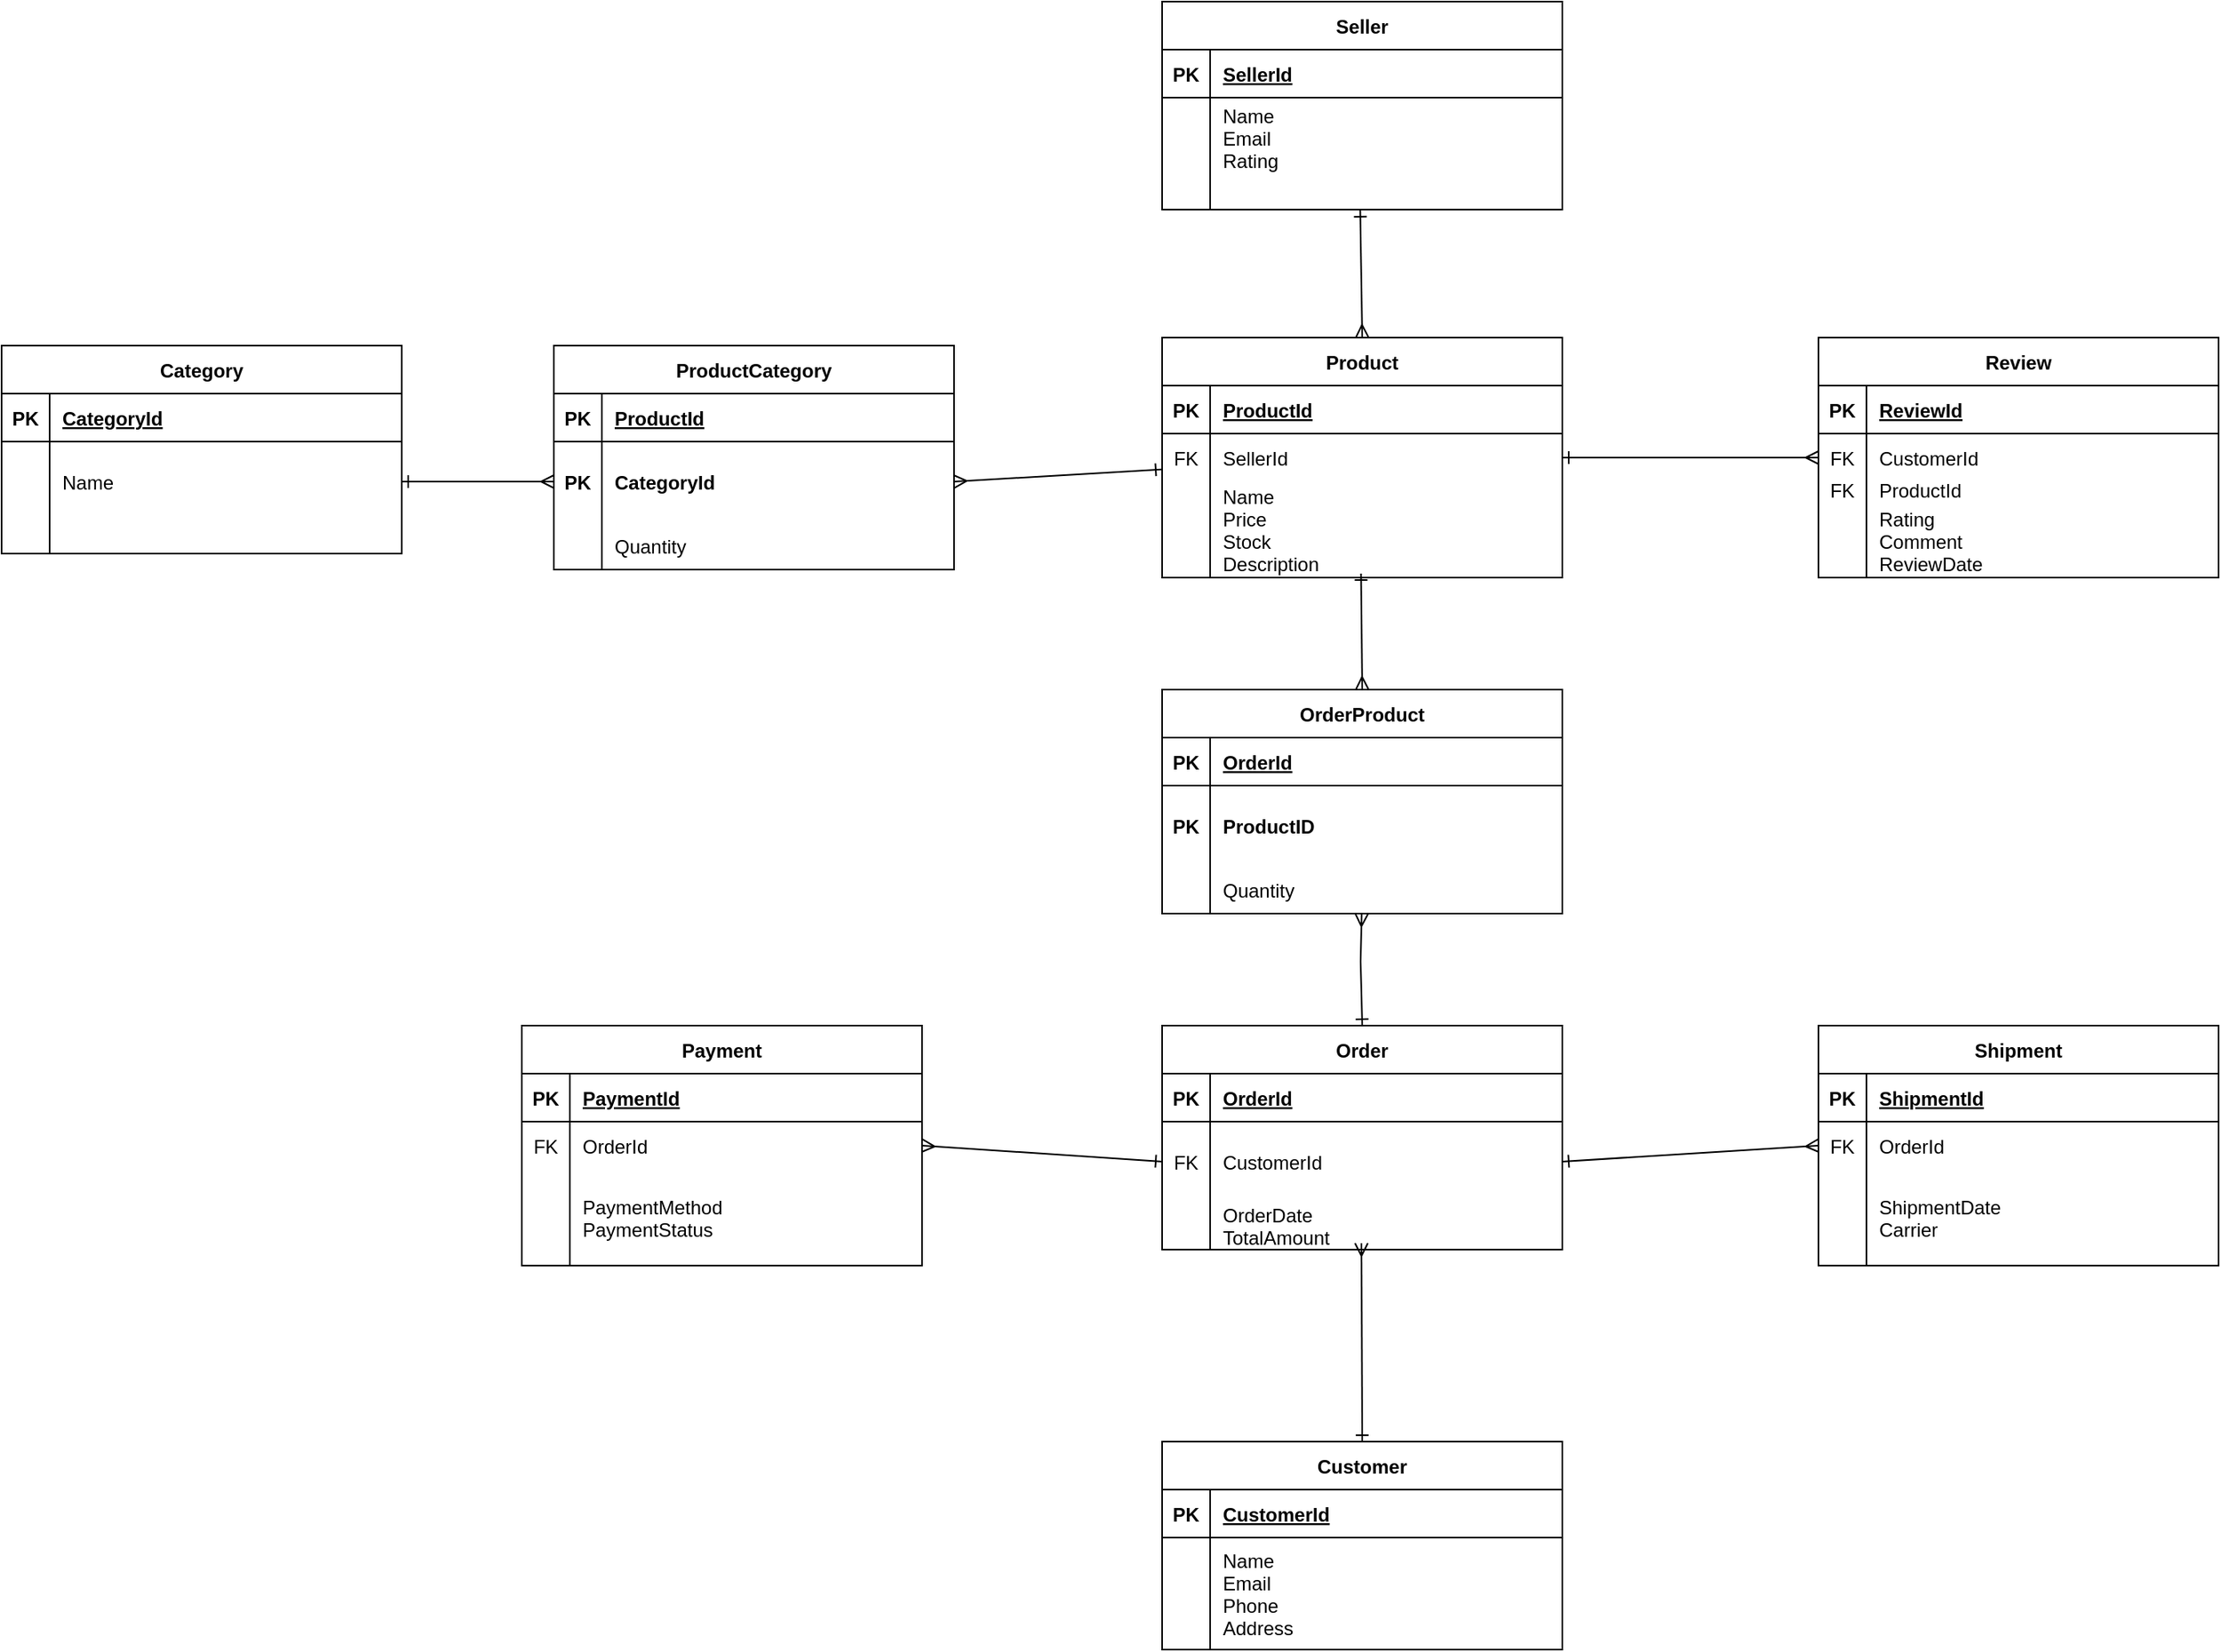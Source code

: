 <mxfile version="24.7.17">
  <diagram id="R2lEEEUBdFMjLlhIrx00" name="Page-1">
    <mxGraphModel grid="1" page="1" gridSize="10" guides="1" tooltips="1" connect="1" arrows="1" fold="1" pageScale="1" pageWidth="850" pageHeight="1100" math="0" shadow="0" extFonts="Permanent Marker^https://fonts.googleapis.com/css?family=Permanent+Marker">
      <root>
        <mxCell id="0" />
        <mxCell id="1" parent="0" />
        <mxCell id="C-vyLk0tnHw3VtMMgP7b-23" value="Customer" style="shape=table;startSize=30;container=1;collapsible=1;childLayout=tableLayout;fixedRows=1;rowLines=0;fontStyle=1;align=center;resizeLast=1;" vertex="1" parent="1">
          <mxGeometry x="1150" y="710" width="250" height="130" as="geometry" />
        </mxCell>
        <mxCell id="C-vyLk0tnHw3VtMMgP7b-24" value="" style="shape=partialRectangle;collapsible=0;dropTarget=0;pointerEvents=0;fillColor=none;points=[[0,0.5],[1,0.5]];portConstraint=eastwest;top=0;left=0;right=0;bottom=1;" vertex="1" parent="C-vyLk0tnHw3VtMMgP7b-23">
          <mxGeometry y="30" width="250" height="30" as="geometry" />
        </mxCell>
        <mxCell id="C-vyLk0tnHw3VtMMgP7b-25" value="PK" style="shape=partialRectangle;overflow=hidden;connectable=0;fillColor=none;top=0;left=0;bottom=0;right=0;fontStyle=1;" vertex="1" parent="C-vyLk0tnHw3VtMMgP7b-24">
          <mxGeometry width="30" height="30" as="geometry">
            <mxRectangle width="30" height="30" as="alternateBounds" />
          </mxGeometry>
        </mxCell>
        <mxCell id="C-vyLk0tnHw3VtMMgP7b-26" value="CustomerId" style="shape=partialRectangle;overflow=hidden;connectable=0;fillColor=none;top=0;left=0;bottom=0;right=0;align=left;spacingLeft=6;fontStyle=5;" vertex="1" parent="C-vyLk0tnHw3VtMMgP7b-24">
          <mxGeometry x="30" width="220" height="30" as="geometry">
            <mxRectangle width="220" height="30" as="alternateBounds" />
          </mxGeometry>
        </mxCell>
        <mxCell id="C-vyLk0tnHw3VtMMgP7b-27" value="" style="shape=partialRectangle;collapsible=0;dropTarget=0;pointerEvents=0;fillColor=none;points=[[0,0.5],[1,0.5]];portConstraint=eastwest;top=0;left=0;right=0;bottom=0;" vertex="1" parent="C-vyLk0tnHw3VtMMgP7b-23">
          <mxGeometry y="60" width="250" height="70" as="geometry" />
        </mxCell>
        <mxCell id="C-vyLk0tnHw3VtMMgP7b-28" value="" style="shape=partialRectangle;overflow=hidden;connectable=0;fillColor=none;top=0;left=0;bottom=0;right=0;" vertex="1" parent="C-vyLk0tnHw3VtMMgP7b-27">
          <mxGeometry width="30" height="70" as="geometry">
            <mxRectangle width="30" height="70" as="alternateBounds" />
          </mxGeometry>
        </mxCell>
        <mxCell id="C-vyLk0tnHw3VtMMgP7b-29" value="Name&#xa;Email&#xa;Phone&#xa;Address" style="shape=partialRectangle;overflow=hidden;connectable=0;fillColor=none;top=0;left=0;bottom=0;right=0;align=left;spacingLeft=6;" vertex="1" parent="C-vyLk0tnHw3VtMMgP7b-27">
          <mxGeometry x="30" width="220" height="70" as="geometry">
            <mxRectangle width="220" height="70" as="alternateBounds" />
          </mxGeometry>
        </mxCell>
        <mxCell id="e8cP1HI9qezZiLeRpgqy-1" value="Product" style="shape=table;startSize=30;container=1;collapsible=1;childLayout=tableLayout;fixedRows=1;rowLines=0;fontStyle=1;align=center;resizeLast=1;" vertex="1" parent="1">
          <mxGeometry x="1150" y="20" width="250" height="150" as="geometry" />
        </mxCell>
        <mxCell id="e8cP1HI9qezZiLeRpgqy-2" value="" style="shape=partialRectangle;collapsible=0;dropTarget=0;pointerEvents=0;fillColor=none;points=[[0,0.5],[1,0.5]];portConstraint=eastwest;top=0;left=0;right=0;bottom=1;" vertex="1" parent="e8cP1HI9qezZiLeRpgqy-1">
          <mxGeometry y="30" width="250" height="30" as="geometry" />
        </mxCell>
        <mxCell id="e8cP1HI9qezZiLeRpgqy-3" value="PK" style="shape=partialRectangle;overflow=hidden;connectable=0;fillColor=none;top=0;left=0;bottom=0;right=0;fontStyle=1;" vertex="1" parent="e8cP1HI9qezZiLeRpgqy-2">
          <mxGeometry width="30" height="30" as="geometry">
            <mxRectangle width="30" height="30" as="alternateBounds" />
          </mxGeometry>
        </mxCell>
        <mxCell id="e8cP1HI9qezZiLeRpgqy-4" value="ProductId" style="shape=partialRectangle;overflow=hidden;connectable=0;fillColor=none;top=0;left=0;bottom=0;right=0;align=left;spacingLeft=6;fontStyle=5;" vertex="1" parent="e8cP1HI9qezZiLeRpgqy-2">
          <mxGeometry x="30" width="220" height="30" as="geometry">
            <mxRectangle width="220" height="30" as="alternateBounds" />
          </mxGeometry>
        </mxCell>
        <mxCell id="e8cP1HI9qezZiLeRpgqy-5" value="" style="shape=partialRectangle;collapsible=0;dropTarget=0;pointerEvents=0;fillColor=none;points=[[0,0.5],[1,0.5]];portConstraint=eastwest;top=0;left=0;right=0;bottom=0;" vertex="1" parent="e8cP1HI9qezZiLeRpgqy-1">
          <mxGeometry y="60" width="250" height="30" as="geometry" />
        </mxCell>
        <mxCell id="e8cP1HI9qezZiLeRpgqy-6" value="FK" style="shape=partialRectangle;overflow=hidden;connectable=0;fillColor=none;top=0;left=0;bottom=0;right=0;" vertex="1" parent="e8cP1HI9qezZiLeRpgqy-5">
          <mxGeometry width="30" height="30" as="geometry">
            <mxRectangle width="30" height="30" as="alternateBounds" />
          </mxGeometry>
        </mxCell>
        <mxCell id="e8cP1HI9qezZiLeRpgqy-7" value="SellerId" style="shape=partialRectangle;overflow=hidden;connectable=0;fillColor=none;top=0;left=0;bottom=0;right=0;align=left;spacingLeft=6;" vertex="1" parent="e8cP1HI9qezZiLeRpgqy-5">
          <mxGeometry x="30" width="220" height="30" as="geometry">
            <mxRectangle width="220" height="30" as="alternateBounds" />
          </mxGeometry>
        </mxCell>
        <mxCell id="e8cP1HI9qezZiLeRpgqy-8" value="" style="shape=partialRectangle;collapsible=0;dropTarget=0;pointerEvents=0;fillColor=none;points=[[0,0.5],[1,0.5]];portConstraint=eastwest;top=0;left=0;right=0;bottom=0;" vertex="1" parent="e8cP1HI9qezZiLeRpgqy-1">
          <mxGeometry y="90" width="250" height="60" as="geometry" />
        </mxCell>
        <mxCell id="e8cP1HI9qezZiLeRpgqy-9" value="" style="shape=partialRectangle;overflow=hidden;connectable=0;fillColor=none;top=0;left=0;bottom=0;right=0;" vertex="1" parent="e8cP1HI9qezZiLeRpgqy-8">
          <mxGeometry width="30" height="60" as="geometry">
            <mxRectangle width="30" height="60" as="alternateBounds" />
          </mxGeometry>
        </mxCell>
        <mxCell id="e8cP1HI9qezZiLeRpgqy-10" value="Name&#xa;Price&#xa;Stock&#xa;Description" style="shape=partialRectangle;overflow=hidden;connectable=0;fillColor=none;top=0;left=0;bottom=0;right=0;align=left;spacingLeft=6;" vertex="1" parent="e8cP1HI9qezZiLeRpgqy-8">
          <mxGeometry x="30" width="220" height="60" as="geometry">
            <mxRectangle width="220" height="60" as="alternateBounds" />
          </mxGeometry>
        </mxCell>
        <mxCell id="C-vyLk0tnHw3VtMMgP7b-2" value="Seller" style="shape=table;startSize=30;container=1;collapsible=1;childLayout=tableLayout;fixedRows=1;rowLines=0;fontStyle=1;align=center;resizeLast=1;" vertex="1" parent="1">
          <mxGeometry x="1150" y="-190" width="250" height="130" as="geometry" />
        </mxCell>
        <mxCell id="C-vyLk0tnHw3VtMMgP7b-3" value="" style="shape=partialRectangle;collapsible=0;dropTarget=0;pointerEvents=0;fillColor=none;points=[[0,0.5],[1,0.5]];portConstraint=eastwest;top=0;left=0;right=0;bottom=1;" vertex="1" parent="C-vyLk0tnHw3VtMMgP7b-2">
          <mxGeometry y="30" width="250" height="30" as="geometry" />
        </mxCell>
        <mxCell id="C-vyLk0tnHw3VtMMgP7b-4" value="PK" style="shape=partialRectangle;overflow=hidden;connectable=0;fillColor=none;top=0;left=0;bottom=0;right=0;fontStyle=1;" vertex="1" parent="C-vyLk0tnHw3VtMMgP7b-3">
          <mxGeometry width="30" height="30" as="geometry">
            <mxRectangle width="30" height="30" as="alternateBounds" />
          </mxGeometry>
        </mxCell>
        <mxCell id="C-vyLk0tnHw3VtMMgP7b-5" value="SellerId" style="shape=partialRectangle;overflow=hidden;connectable=0;fillColor=none;top=0;left=0;bottom=0;right=0;align=left;spacingLeft=6;fontStyle=5;" vertex="1" parent="C-vyLk0tnHw3VtMMgP7b-3">
          <mxGeometry x="30" width="220" height="30" as="geometry">
            <mxRectangle width="220" height="30" as="alternateBounds" />
          </mxGeometry>
        </mxCell>
        <mxCell id="C-vyLk0tnHw3VtMMgP7b-6" value="" style="shape=partialRectangle;collapsible=0;dropTarget=0;pointerEvents=0;fillColor=none;points=[[0,0.5],[1,0.5]];portConstraint=eastwest;top=0;left=0;right=0;bottom=0;" vertex="1" parent="C-vyLk0tnHw3VtMMgP7b-2">
          <mxGeometry y="60" width="250" height="50" as="geometry" />
        </mxCell>
        <mxCell id="C-vyLk0tnHw3VtMMgP7b-7" value="" style="shape=partialRectangle;overflow=hidden;connectable=0;fillColor=none;top=0;left=0;bottom=0;right=0;" vertex="1" parent="C-vyLk0tnHw3VtMMgP7b-6">
          <mxGeometry width="30" height="50" as="geometry">
            <mxRectangle width="30" height="50" as="alternateBounds" />
          </mxGeometry>
        </mxCell>
        <mxCell id="C-vyLk0tnHw3VtMMgP7b-8" value="Name&#xa;Email&#xa;Rating" style="shape=partialRectangle;overflow=hidden;connectable=0;fillColor=none;top=0;left=0;bottom=0;right=0;align=left;spacingLeft=6;" vertex="1" parent="C-vyLk0tnHw3VtMMgP7b-6">
          <mxGeometry x="30" width="220" height="50" as="geometry">
            <mxRectangle width="220" height="50" as="alternateBounds" />
          </mxGeometry>
        </mxCell>
        <mxCell id="C-vyLk0tnHw3VtMMgP7b-9" value="" style="shape=partialRectangle;collapsible=0;dropTarget=0;pointerEvents=0;fillColor=none;points=[[0,0.5],[1,0.5]];portConstraint=eastwest;top=0;left=0;right=0;bottom=0;" vertex="1" parent="C-vyLk0tnHw3VtMMgP7b-2">
          <mxGeometry y="110" width="250" height="20" as="geometry" />
        </mxCell>
        <mxCell id="C-vyLk0tnHw3VtMMgP7b-10" value="" style="shape=partialRectangle;overflow=hidden;connectable=0;fillColor=none;top=0;left=0;bottom=0;right=0;" vertex="1" parent="C-vyLk0tnHw3VtMMgP7b-9">
          <mxGeometry width="30" height="20" as="geometry">
            <mxRectangle width="30" height="20" as="alternateBounds" />
          </mxGeometry>
        </mxCell>
        <mxCell id="C-vyLk0tnHw3VtMMgP7b-11" value="" style="shape=partialRectangle;overflow=hidden;connectable=0;fillColor=none;top=0;left=0;bottom=0;right=0;align=left;spacingLeft=6;" vertex="1" parent="C-vyLk0tnHw3VtMMgP7b-9">
          <mxGeometry x="30" width="220" height="20" as="geometry">
            <mxRectangle width="220" height="20" as="alternateBounds" />
          </mxGeometry>
        </mxCell>
        <mxCell id="e8cP1HI9qezZiLeRpgqy-11" value="Order" style="shape=table;startSize=30;container=1;collapsible=1;childLayout=tableLayout;fixedRows=1;rowLines=0;fontStyle=1;align=center;resizeLast=1;" vertex="1" parent="1">
          <mxGeometry x="1150" y="450" width="250" height="140" as="geometry" />
        </mxCell>
        <mxCell id="e8cP1HI9qezZiLeRpgqy-12" value="" style="shape=partialRectangle;collapsible=0;dropTarget=0;pointerEvents=0;fillColor=none;points=[[0,0.5],[1,0.5]];portConstraint=eastwest;top=0;left=0;right=0;bottom=1;" vertex="1" parent="e8cP1HI9qezZiLeRpgqy-11">
          <mxGeometry y="30" width="250" height="30" as="geometry" />
        </mxCell>
        <mxCell id="e8cP1HI9qezZiLeRpgqy-13" value="PK" style="shape=partialRectangle;overflow=hidden;connectable=0;fillColor=none;top=0;left=0;bottom=0;right=0;fontStyle=1;" vertex="1" parent="e8cP1HI9qezZiLeRpgqy-12">
          <mxGeometry width="30" height="30" as="geometry">
            <mxRectangle width="30" height="30" as="alternateBounds" />
          </mxGeometry>
        </mxCell>
        <mxCell id="e8cP1HI9qezZiLeRpgqy-14" value="OrderId" style="shape=partialRectangle;overflow=hidden;connectable=0;fillColor=none;top=0;left=0;bottom=0;right=0;align=left;spacingLeft=6;fontStyle=5;" vertex="1" parent="e8cP1HI9qezZiLeRpgqy-12">
          <mxGeometry x="30" width="220" height="30" as="geometry">
            <mxRectangle width="220" height="30" as="alternateBounds" />
          </mxGeometry>
        </mxCell>
        <mxCell id="e8cP1HI9qezZiLeRpgqy-15" value="" style="shape=partialRectangle;collapsible=0;dropTarget=0;pointerEvents=0;fillColor=none;points=[[0,0.5],[1,0.5]];portConstraint=eastwest;top=0;left=0;right=0;bottom=0;" vertex="1" parent="e8cP1HI9qezZiLeRpgqy-11">
          <mxGeometry y="60" width="250" height="50" as="geometry" />
        </mxCell>
        <mxCell id="e8cP1HI9qezZiLeRpgqy-16" value="FK" style="shape=partialRectangle;overflow=hidden;connectable=0;fillColor=none;top=0;left=0;bottom=0;right=0;" vertex="1" parent="e8cP1HI9qezZiLeRpgqy-15">
          <mxGeometry width="30" height="50" as="geometry">
            <mxRectangle width="30" height="50" as="alternateBounds" />
          </mxGeometry>
        </mxCell>
        <mxCell id="e8cP1HI9qezZiLeRpgqy-17" value="CustomerId" style="shape=partialRectangle;overflow=hidden;connectable=0;fillColor=none;top=0;left=0;bottom=0;right=0;align=left;spacingLeft=6;" vertex="1" parent="e8cP1HI9qezZiLeRpgqy-15">
          <mxGeometry x="30" width="220" height="50" as="geometry">
            <mxRectangle width="220" height="50" as="alternateBounds" />
          </mxGeometry>
        </mxCell>
        <mxCell id="e8cP1HI9qezZiLeRpgqy-18" value="" style="shape=partialRectangle;collapsible=0;dropTarget=0;pointerEvents=0;fillColor=none;points=[[0,0.5],[1,0.5]];portConstraint=eastwest;top=0;left=0;right=0;bottom=0;" vertex="1" parent="e8cP1HI9qezZiLeRpgqy-11">
          <mxGeometry y="110" width="250" height="30" as="geometry" />
        </mxCell>
        <mxCell id="e8cP1HI9qezZiLeRpgqy-19" value="" style="shape=partialRectangle;overflow=hidden;connectable=0;fillColor=none;top=0;left=0;bottom=0;right=0;" vertex="1" parent="e8cP1HI9qezZiLeRpgqy-18">
          <mxGeometry width="30" height="30" as="geometry">
            <mxRectangle width="30" height="30" as="alternateBounds" />
          </mxGeometry>
        </mxCell>
        <mxCell id="e8cP1HI9qezZiLeRpgqy-20" value="OrderDate&#xa;TotalAmount" style="shape=partialRectangle;overflow=hidden;connectable=0;fillColor=none;top=0;left=0;bottom=0;right=0;align=left;spacingLeft=6;" vertex="1" parent="e8cP1HI9qezZiLeRpgqy-18">
          <mxGeometry x="30" width="220" height="30" as="geometry">
            <mxRectangle width="220" height="30" as="alternateBounds" />
          </mxGeometry>
        </mxCell>
        <mxCell id="e8cP1HI9qezZiLeRpgqy-21" value="Category" style="shape=table;startSize=30;container=1;collapsible=1;childLayout=tableLayout;fixedRows=1;rowLines=0;fontStyle=1;align=center;resizeLast=1;" vertex="1" parent="1">
          <mxGeometry x="425" y="25" width="250" height="130" as="geometry" />
        </mxCell>
        <mxCell id="e8cP1HI9qezZiLeRpgqy-22" value="" style="shape=partialRectangle;collapsible=0;dropTarget=0;pointerEvents=0;fillColor=none;points=[[0,0.5],[1,0.5]];portConstraint=eastwest;top=0;left=0;right=0;bottom=1;" vertex="1" parent="e8cP1HI9qezZiLeRpgqy-21">
          <mxGeometry y="30" width="250" height="30" as="geometry" />
        </mxCell>
        <mxCell id="e8cP1HI9qezZiLeRpgqy-23" value="PK" style="shape=partialRectangle;overflow=hidden;connectable=0;fillColor=none;top=0;left=0;bottom=0;right=0;fontStyle=1;" vertex="1" parent="e8cP1HI9qezZiLeRpgqy-22">
          <mxGeometry width="30" height="30" as="geometry">
            <mxRectangle width="30" height="30" as="alternateBounds" />
          </mxGeometry>
        </mxCell>
        <mxCell id="e8cP1HI9qezZiLeRpgqy-24" value="CategoryId" style="shape=partialRectangle;overflow=hidden;connectable=0;fillColor=none;top=0;left=0;bottom=0;right=0;align=left;spacingLeft=6;fontStyle=5;" vertex="1" parent="e8cP1HI9qezZiLeRpgqy-22">
          <mxGeometry x="30" width="220" height="30" as="geometry">
            <mxRectangle width="220" height="30" as="alternateBounds" />
          </mxGeometry>
        </mxCell>
        <mxCell id="e8cP1HI9qezZiLeRpgqy-25" value="" style="shape=partialRectangle;collapsible=0;dropTarget=0;pointerEvents=0;fillColor=none;points=[[0,0.5],[1,0.5]];portConstraint=eastwest;top=0;left=0;right=0;bottom=0;" vertex="1" parent="e8cP1HI9qezZiLeRpgqy-21">
          <mxGeometry y="60" width="250" height="50" as="geometry" />
        </mxCell>
        <mxCell id="e8cP1HI9qezZiLeRpgqy-26" value="" style="shape=partialRectangle;overflow=hidden;connectable=0;fillColor=none;top=0;left=0;bottom=0;right=0;" vertex="1" parent="e8cP1HI9qezZiLeRpgqy-25">
          <mxGeometry width="30" height="50" as="geometry">
            <mxRectangle width="30" height="50" as="alternateBounds" />
          </mxGeometry>
        </mxCell>
        <mxCell id="e8cP1HI9qezZiLeRpgqy-27" value="Name" style="shape=partialRectangle;overflow=hidden;connectable=0;fillColor=none;top=0;left=0;bottom=0;right=0;align=left;spacingLeft=6;" vertex="1" parent="e8cP1HI9qezZiLeRpgqy-25">
          <mxGeometry x="30" width="220" height="50" as="geometry">
            <mxRectangle width="220" height="50" as="alternateBounds" />
          </mxGeometry>
        </mxCell>
        <mxCell id="e8cP1HI9qezZiLeRpgqy-28" value="" style="shape=partialRectangle;collapsible=0;dropTarget=0;pointerEvents=0;fillColor=none;points=[[0,0.5],[1,0.5]];portConstraint=eastwest;top=0;left=0;right=0;bottom=0;" vertex="1" parent="e8cP1HI9qezZiLeRpgqy-21">
          <mxGeometry y="110" width="250" height="20" as="geometry" />
        </mxCell>
        <mxCell id="e8cP1HI9qezZiLeRpgqy-29" value="" style="shape=partialRectangle;overflow=hidden;connectable=0;fillColor=none;top=0;left=0;bottom=0;right=0;" vertex="1" parent="e8cP1HI9qezZiLeRpgqy-28">
          <mxGeometry width="30" height="20" as="geometry">
            <mxRectangle width="30" height="20" as="alternateBounds" />
          </mxGeometry>
        </mxCell>
        <mxCell id="e8cP1HI9qezZiLeRpgqy-30" value="" style="shape=partialRectangle;overflow=hidden;connectable=0;fillColor=none;top=0;left=0;bottom=0;right=0;align=left;spacingLeft=6;" vertex="1" parent="e8cP1HI9qezZiLeRpgqy-28">
          <mxGeometry x="30" width="220" height="20" as="geometry">
            <mxRectangle width="220" height="20" as="alternateBounds" />
          </mxGeometry>
        </mxCell>
        <mxCell id="e8cP1HI9qezZiLeRpgqy-31" value="Shipment" style="shape=table;startSize=30;container=1;collapsible=1;childLayout=tableLayout;fixedRows=1;rowLines=0;fontStyle=1;align=center;resizeLast=1;" vertex="1" parent="1">
          <mxGeometry x="1560" y="450" width="250" height="150" as="geometry" />
        </mxCell>
        <mxCell id="e8cP1HI9qezZiLeRpgqy-32" value="" style="shape=partialRectangle;collapsible=0;dropTarget=0;pointerEvents=0;fillColor=none;points=[[0,0.5],[1,0.5]];portConstraint=eastwest;top=0;left=0;right=0;bottom=1;" vertex="1" parent="e8cP1HI9qezZiLeRpgqy-31">
          <mxGeometry y="30" width="250" height="30" as="geometry" />
        </mxCell>
        <mxCell id="e8cP1HI9qezZiLeRpgqy-33" value="PK" style="shape=partialRectangle;overflow=hidden;connectable=0;fillColor=none;top=0;left=0;bottom=0;right=0;fontStyle=1;" vertex="1" parent="e8cP1HI9qezZiLeRpgqy-32">
          <mxGeometry width="30" height="30" as="geometry">
            <mxRectangle width="30" height="30" as="alternateBounds" />
          </mxGeometry>
        </mxCell>
        <mxCell id="e8cP1HI9qezZiLeRpgqy-34" value="ShipmentId" style="shape=partialRectangle;overflow=hidden;connectable=0;fillColor=none;top=0;left=0;bottom=0;right=0;align=left;spacingLeft=6;fontStyle=5;" vertex="1" parent="e8cP1HI9qezZiLeRpgqy-32">
          <mxGeometry x="30" width="220" height="30" as="geometry">
            <mxRectangle width="220" height="30" as="alternateBounds" />
          </mxGeometry>
        </mxCell>
        <mxCell id="e8cP1HI9qezZiLeRpgqy-35" value="" style="shape=partialRectangle;collapsible=0;dropTarget=0;pointerEvents=0;fillColor=none;points=[[0,0.5],[1,0.5]];portConstraint=eastwest;top=0;left=0;right=0;bottom=0;" vertex="1" parent="e8cP1HI9qezZiLeRpgqy-31">
          <mxGeometry y="60" width="250" height="30" as="geometry" />
        </mxCell>
        <mxCell id="e8cP1HI9qezZiLeRpgqy-36" value="FK" style="shape=partialRectangle;overflow=hidden;connectable=0;fillColor=none;top=0;left=0;bottom=0;right=0;" vertex="1" parent="e8cP1HI9qezZiLeRpgqy-35">
          <mxGeometry width="30" height="30" as="geometry">
            <mxRectangle width="30" height="30" as="alternateBounds" />
          </mxGeometry>
        </mxCell>
        <mxCell id="e8cP1HI9qezZiLeRpgqy-37" value="OrderId" style="shape=partialRectangle;overflow=hidden;connectable=0;fillColor=none;top=0;left=0;bottom=0;right=0;align=left;spacingLeft=6;" vertex="1" parent="e8cP1HI9qezZiLeRpgqy-35">
          <mxGeometry x="30" width="220" height="30" as="geometry">
            <mxRectangle width="220" height="30" as="alternateBounds" />
          </mxGeometry>
        </mxCell>
        <mxCell id="e8cP1HI9qezZiLeRpgqy-38" value="" style="shape=partialRectangle;collapsible=0;dropTarget=0;pointerEvents=0;fillColor=none;points=[[0,0.5],[1,0.5]];portConstraint=eastwest;top=0;left=0;right=0;bottom=0;" vertex="1" parent="e8cP1HI9qezZiLeRpgqy-31">
          <mxGeometry y="90" width="250" height="60" as="geometry" />
        </mxCell>
        <mxCell id="e8cP1HI9qezZiLeRpgqy-39" value="" style="shape=partialRectangle;overflow=hidden;connectable=0;fillColor=none;top=0;left=0;bottom=0;right=0;" vertex="1" parent="e8cP1HI9qezZiLeRpgqy-38">
          <mxGeometry width="30" height="60" as="geometry">
            <mxRectangle width="30" height="60" as="alternateBounds" />
          </mxGeometry>
        </mxCell>
        <mxCell id="e8cP1HI9qezZiLeRpgqy-40" value="ShipmentDate&#xa;Carrier" style="shape=partialRectangle;overflow=hidden;connectable=0;fillColor=none;top=0;left=0;bottom=0;right=0;align=left;spacingLeft=6;" vertex="1" parent="e8cP1HI9qezZiLeRpgqy-38">
          <mxGeometry x="30" width="220" height="60" as="geometry">
            <mxRectangle width="220" height="60" as="alternateBounds" />
          </mxGeometry>
        </mxCell>
        <mxCell id="e8cP1HI9qezZiLeRpgqy-41" value="Payment" style="shape=table;startSize=30;container=1;collapsible=1;childLayout=tableLayout;fixedRows=1;rowLines=0;fontStyle=1;align=center;resizeLast=1;" vertex="1" parent="1">
          <mxGeometry x="750" y="450" width="250" height="150" as="geometry" />
        </mxCell>
        <mxCell id="e8cP1HI9qezZiLeRpgqy-42" value="" style="shape=partialRectangle;collapsible=0;dropTarget=0;pointerEvents=0;fillColor=none;points=[[0,0.5],[1,0.5]];portConstraint=eastwest;top=0;left=0;right=0;bottom=1;" vertex="1" parent="e8cP1HI9qezZiLeRpgqy-41">
          <mxGeometry y="30" width="250" height="30" as="geometry" />
        </mxCell>
        <mxCell id="e8cP1HI9qezZiLeRpgqy-43" value="PK" style="shape=partialRectangle;overflow=hidden;connectable=0;fillColor=none;top=0;left=0;bottom=0;right=0;fontStyle=1;" vertex="1" parent="e8cP1HI9qezZiLeRpgqy-42">
          <mxGeometry width="30" height="30" as="geometry">
            <mxRectangle width="30" height="30" as="alternateBounds" />
          </mxGeometry>
        </mxCell>
        <mxCell id="e8cP1HI9qezZiLeRpgqy-44" value="PaymentId" style="shape=partialRectangle;overflow=hidden;connectable=0;fillColor=none;top=0;left=0;bottom=0;right=0;align=left;spacingLeft=6;fontStyle=5;" vertex="1" parent="e8cP1HI9qezZiLeRpgqy-42">
          <mxGeometry x="30" width="220" height="30" as="geometry">
            <mxRectangle width="220" height="30" as="alternateBounds" />
          </mxGeometry>
        </mxCell>
        <mxCell id="e8cP1HI9qezZiLeRpgqy-45" value="" style="shape=partialRectangle;collapsible=0;dropTarget=0;pointerEvents=0;fillColor=none;points=[[0,0.5],[1,0.5]];portConstraint=eastwest;top=0;left=0;right=0;bottom=0;" vertex="1" parent="e8cP1HI9qezZiLeRpgqy-41">
          <mxGeometry y="60" width="250" height="30" as="geometry" />
        </mxCell>
        <mxCell id="e8cP1HI9qezZiLeRpgqy-46" value="FK" style="shape=partialRectangle;overflow=hidden;connectable=0;fillColor=none;top=0;left=0;bottom=0;right=0;" vertex="1" parent="e8cP1HI9qezZiLeRpgqy-45">
          <mxGeometry width="30" height="30" as="geometry">
            <mxRectangle width="30" height="30" as="alternateBounds" />
          </mxGeometry>
        </mxCell>
        <mxCell id="e8cP1HI9qezZiLeRpgqy-47" value="OrderId" style="shape=partialRectangle;overflow=hidden;connectable=0;fillColor=none;top=0;left=0;bottom=0;right=0;align=left;spacingLeft=6;" vertex="1" parent="e8cP1HI9qezZiLeRpgqy-45">
          <mxGeometry x="30" width="220" height="30" as="geometry">
            <mxRectangle width="220" height="30" as="alternateBounds" />
          </mxGeometry>
        </mxCell>
        <mxCell id="e8cP1HI9qezZiLeRpgqy-48" value="" style="shape=partialRectangle;collapsible=0;dropTarget=0;pointerEvents=0;fillColor=none;points=[[0,0.5],[1,0.5]];portConstraint=eastwest;top=0;left=0;right=0;bottom=0;" vertex="1" parent="e8cP1HI9qezZiLeRpgqy-41">
          <mxGeometry y="90" width="250" height="60" as="geometry" />
        </mxCell>
        <mxCell id="e8cP1HI9qezZiLeRpgqy-49" value="" style="shape=partialRectangle;overflow=hidden;connectable=0;fillColor=none;top=0;left=0;bottom=0;right=0;" vertex="1" parent="e8cP1HI9qezZiLeRpgqy-48">
          <mxGeometry width="30" height="60" as="geometry">
            <mxRectangle width="30" height="60" as="alternateBounds" />
          </mxGeometry>
        </mxCell>
        <mxCell id="e8cP1HI9qezZiLeRpgqy-50" value="PaymentMethod&#xa;PaymentStatus" style="shape=partialRectangle;overflow=hidden;connectable=0;fillColor=none;top=0;left=0;bottom=0;right=0;align=left;spacingLeft=6;" vertex="1" parent="e8cP1HI9qezZiLeRpgqy-48">
          <mxGeometry x="30" width="220" height="60" as="geometry">
            <mxRectangle width="220" height="60" as="alternateBounds" />
          </mxGeometry>
        </mxCell>
        <mxCell id="e8cP1HI9qezZiLeRpgqy-51" value="Review" style="shape=table;startSize=30;container=1;collapsible=1;childLayout=tableLayout;fixedRows=1;rowLines=0;fontStyle=1;align=center;resizeLast=1;" vertex="1" parent="1">
          <mxGeometry x="1560" y="20" width="250" height="150" as="geometry" />
        </mxCell>
        <mxCell id="e8cP1HI9qezZiLeRpgqy-52" value="" style="shape=partialRectangle;collapsible=0;dropTarget=0;pointerEvents=0;fillColor=none;points=[[0,0.5],[1,0.5]];portConstraint=eastwest;top=0;left=0;right=0;bottom=1;" vertex="1" parent="e8cP1HI9qezZiLeRpgqy-51">
          <mxGeometry y="30" width="250" height="30" as="geometry" />
        </mxCell>
        <mxCell id="e8cP1HI9qezZiLeRpgqy-53" value="PK" style="shape=partialRectangle;overflow=hidden;connectable=0;fillColor=none;top=0;left=0;bottom=0;right=0;fontStyle=1;" vertex="1" parent="e8cP1HI9qezZiLeRpgqy-52">
          <mxGeometry width="30" height="30" as="geometry">
            <mxRectangle width="30" height="30" as="alternateBounds" />
          </mxGeometry>
        </mxCell>
        <mxCell id="e8cP1HI9qezZiLeRpgqy-54" value="ReviewId" style="shape=partialRectangle;overflow=hidden;connectable=0;fillColor=none;top=0;left=0;bottom=0;right=0;align=left;spacingLeft=6;fontStyle=5;" vertex="1" parent="e8cP1HI9qezZiLeRpgqy-52">
          <mxGeometry x="30" width="220" height="30" as="geometry">
            <mxRectangle width="220" height="30" as="alternateBounds" />
          </mxGeometry>
        </mxCell>
        <mxCell id="e8cP1HI9qezZiLeRpgqy-55" value="" style="shape=partialRectangle;collapsible=0;dropTarget=0;pointerEvents=0;fillColor=none;points=[[0,0.5],[1,0.5]];portConstraint=eastwest;top=0;left=0;right=0;bottom=0;" vertex="1" parent="e8cP1HI9qezZiLeRpgqy-51">
          <mxGeometry y="60" width="250" height="30" as="geometry" />
        </mxCell>
        <mxCell id="e8cP1HI9qezZiLeRpgqy-56" value="FK" style="shape=partialRectangle;overflow=hidden;connectable=0;fillColor=none;top=0;left=0;bottom=0;right=0;" vertex="1" parent="e8cP1HI9qezZiLeRpgqy-55">
          <mxGeometry width="30" height="30" as="geometry">
            <mxRectangle width="30" height="30" as="alternateBounds" />
          </mxGeometry>
        </mxCell>
        <mxCell id="e8cP1HI9qezZiLeRpgqy-57" value="CustomerId" style="shape=partialRectangle;overflow=hidden;connectable=0;fillColor=none;top=0;left=0;bottom=0;right=0;align=left;spacingLeft=6;" vertex="1" parent="e8cP1HI9qezZiLeRpgqy-55">
          <mxGeometry x="30" width="220" height="30" as="geometry">
            <mxRectangle width="220" height="30" as="alternateBounds" />
          </mxGeometry>
        </mxCell>
        <mxCell id="e8cP1HI9qezZiLeRpgqy-58" value="" style="shape=partialRectangle;collapsible=0;dropTarget=0;pointerEvents=0;fillColor=none;points=[[0,0.5],[1,0.5]];portConstraint=eastwest;top=0;left=0;right=0;bottom=0;" vertex="1" parent="e8cP1HI9qezZiLeRpgqy-51">
          <mxGeometry y="90" width="250" height="60" as="geometry" />
        </mxCell>
        <mxCell id="e8cP1HI9qezZiLeRpgqy-59" value="" style="shape=partialRectangle;overflow=hidden;connectable=0;fillColor=none;top=0;left=0;bottom=0;right=0;" vertex="1" parent="e8cP1HI9qezZiLeRpgqy-58">
          <mxGeometry width="30" height="60" as="geometry">
            <mxRectangle width="30" height="60" as="alternateBounds" />
          </mxGeometry>
        </mxCell>
        <mxCell id="e8cP1HI9qezZiLeRpgqy-60" value="&#xa;Rating&#xa;Comment&#xa;ReviewDate" style="shape=partialRectangle;overflow=hidden;connectable=0;fillColor=none;top=0;left=0;bottom=0;right=0;align=left;spacingLeft=6;" vertex="1" parent="e8cP1HI9qezZiLeRpgqy-58">
          <mxGeometry x="30" width="220" height="60" as="geometry">
            <mxRectangle width="220" height="60" as="alternateBounds" />
          </mxGeometry>
        </mxCell>
        <mxCell id="e8cP1HI9qezZiLeRpgqy-61" value="ProductId" style="shape=partialRectangle;overflow=hidden;connectable=0;fillColor=none;top=0;left=0;bottom=0;right=0;align=left;spacingLeft=6;" vertex="1" parent="1">
          <mxGeometry x="1590" y="100" width="220" height="30" as="geometry">
            <mxRectangle width="220" height="30" as="alternateBounds" />
          </mxGeometry>
        </mxCell>
        <mxCell id="e8cP1HI9qezZiLeRpgqy-62" value="FK" style="shape=partialRectangle;overflow=hidden;connectable=0;fillColor=none;top=0;left=0;bottom=0;right=0;" vertex="1" parent="1">
          <mxGeometry x="1560" y="100" width="30" height="30" as="geometry">
            <mxRectangle width="30" height="30" as="alternateBounds" />
          </mxGeometry>
        </mxCell>
        <mxCell id="e8cP1HI9qezZiLeRpgqy-63" value="OrderProduct" style="shape=table;startSize=30;container=1;collapsible=1;childLayout=tableLayout;fixedRows=1;rowLines=0;fontStyle=1;align=center;resizeLast=1;" vertex="1" parent="1">
          <mxGeometry x="1150" y="240" width="250" height="140" as="geometry" />
        </mxCell>
        <mxCell id="e8cP1HI9qezZiLeRpgqy-64" value="" style="shape=partialRectangle;collapsible=0;dropTarget=0;pointerEvents=0;fillColor=none;points=[[0,0.5],[1,0.5]];portConstraint=eastwest;top=0;left=0;right=0;bottom=1;" vertex="1" parent="e8cP1HI9qezZiLeRpgqy-63">
          <mxGeometry y="30" width="250" height="30" as="geometry" />
        </mxCell>
        <mxCell id="e8cP1HI9qezZiLeRpgqy-65" value="PK" style="shape=partialRectangle;overflow=hidden;connectable=0;fillColor=none;top=0;left=0;bottom=0;right=0;fontStyle=1;" vertex="1" parent="e8cP1HI9qezZiLeRpgqy-64">
          <mxGeometry width="30" height="30" as="geometry">
            <mxRectangle width="30" height="30" as="alternateBounds" />
          </mxGeometry>
        </mxCell>
        <mxCell id="e8cP1HI9qezZiLeRpgqy-66" value="OrderId" style="shape=partialRectangle;overflow=hidden;connectable=0;fillColor=none;top=0;left=0;bottom=0;right=0;align=left;spacingLeft=6;fontStyle=5;" vertex="1" parent="e8cP1HI9qezZiLeRpgqy-64">
          <mxGeometry x="30" width="220" height="30" as="geometry">
            <mxRectangle width="220" height="30" as="alternateBounds" />
          </mxGeometry>
        </mxCell>
        <mxCell id="e8cP1HI9qezZiLeRpgqy-67" value="" style="shape=partialRectangle;collapsible=0;dropTarget=0;pointerEvents=0;fillColor=none;points=[[0,0.5],[1,0.5]];portConstraint=eastwest;top=0;left=0;right=0;bottom=0;" vertex="1" parent="e8cP1HI9qezZiLeRpgqy-63">
          <mxGeometry y="60" width="250" height="50" as="geometry" />
        </mxCell>
        <mxCell id="e8cP1HI9qezZiLeRpgqy-68" value="PK" style="shape=partialRectangle;overflow=hidden;connectable=0;fillColor=none;top=0;left=0;bottom=0;right=0;fontStyle=1" vertex="1" parent="e8cP1HI9qezZiLeRpgqy-67">
          <mxGeometry width="30" height="50" as="geometry">
            <mxRectangle width="30" height="50" as="alternateBounds" />
          </mxGeometry>
        </mxCell>
        <mxCell id="e8cP1HI9qezZiLeRpgqy-69" value="ProductID" style="shape=partialRectangle;overflow=hidden;connectable=0;fillColor=none;top=0;left=0;bottom=0;right=0;align=left;spacingLeft=6;fontStyle=1" vertex="1" parent="e8cP1HI9qezZiLeRpgqy-67">
          <mxGeometry x="30" width="220" height="50" as="geometry">
            <mxRectangle width="220" height="50" as="alternateBounds" />
          </mxGeometry>
        </mxCell>
        <mxCell id="e8cP1HI9qezZiLeRpgqy-70" value="" style="shape=partialRectangle;collapsible=0;dropTarget=0;pointerEvents=0;fillColor=none;points=[[0,0.5],[1,0.5]];portConstraint=eastwest;top=0;left=0;right=0;bottom=0;" vertex="1" parent="e8cP1HI9qezZiLeRpgqy-63">
          <mxGeometry y="110" width="250" height="30" as="geometry" />
        </mxCell>
        <mxCell id="e8cP1HI9qezZiLeRpgqy-71" value="" style="shape=partialRectangle;overflow=hidden;connectable=0;fillColor=none;top=0;left=0;bottom=0;right=0;" vertex="1" parent="e8cP1HI9qezZiLeRpgqy-70">
          <mxGeometry width="30" height="30" as="geometry">
            <mxRectangle width="30" height="30" as="alternateBounds" />
          </mxGeometry>
        </mxCell>
        <mxCell id="e8cP1HI9qezZiLeRpgqy-72" value="Quantity" style="shape=partialRectangle;overflow=hidden;connectable=0;fillColor=none;top=0;left=0;bottom=0;right=0;align=left;spacingLeft=6;" vertex="1" parent="e8cP1HI9qezZiLeRpgqy-70">
          <mxGeometry x="30" width="220" height="30" as="geometry">
            <mxRectangle width="220" height="30" as="alternateBounds" />
          </mxGeometry>
        </mxCell>
        <mxCell id="e8cP1HI9qezZiLeRpgqy-74" value="ProductCategory" style="shape=table;startSize=30;container=1;collapsible=1;childLayout=tableLayout;fixedRows=1;rowLines=0;fontStyle=1;align=center;resizeLast=1;" vertex="1" parent="1">
          <mxGeometry x="770" y="25" width="250" height="140" as="geometry" />
        </mxCell>
        <mxCell id="e8cP1HI9qezZiLeRpgqy-75" value="" style="shape=partialRectangle;collapsible=0;dropTarget=0;pointerEvents=0;fillColor=none;points=[[0,0.5],[1,0.5]];portConstraint=eastwest;top=0;left=0;right=0;bottom=1;" vertex="1" parent="e8cP1HI9qezZiLeRpgqy-74">
          <mxGeometry y="30" width="250" height="30" as="geometry" />
        </mxCell>
        <mxCell id="e8cP1HI9qezZiLeRpgqy-76" value="PK" style="shape=partialRectangle;overflow=hidden;connectable=0;fillColor=none;top=0;left=0;bottom=0;right=0;fontStyle=1;" vertex="1" parent="e8cP1HI9qezZiLeRpgqy-75">
          <mxGeometry width="30" height="30" as="geometry">
            <mxRectangle width="30" height="30" as="alternateBounds" />
          </mxGeometry>
        </mxCell>
        <mxCell id="e8cP1HI9qezZiLeRpgqy-77" value="ProductId" style="shape=partialRectangle;overflow=hidden;connectable=0;fillColor=none;top=0;left=0;bottom=0;right=0;align=left;spacingLeft=6;fontStyle=5;" vertex="1" parent="e8cP1HI9qezZiLeRpgqy-75">
          <mxGeometry x="30" width="220" height="30" as="geometry">
            <mxRectangle width="220" height="30" as="alternateBounds" />
          </mxGeometry>
        </mxCell>
        <mxCell id="e8cP1HI9qezZiLeRpgqy-78" value="" style="shape=partialRectangle;collapsible=0;dropTarget=0;pointerEvents=0;fillColor=none;points=[[0,0.5],[1,0.5]];portConstraint=eastwest;top=0;left=0;right=0;bottom=0;" vertex="1" parent="e8cP1HI9qezZiLeRpgqy-74">
          <mxGeometry y="60" width="250" height="50" as="geometry" />
        </mxCell>
        <mxCell id="e8cP1HI9qezZiLeRpgqy-79" value="PK" style="shape=partialRectangle;overflow=hidden;connectable=0;fillColor=none;top=0;left=0;bottom=0;right=0;fontStyle=1" vertex="1" parent="e8cP1HI9qezZiLeRpgqy-78">
          <mxGeometry width="30" height="50" as="geometry">
            <mxRectangle width="30" height="50" as="alternateBounds" />
          </mxGeometry>
        </mxCell>
        <mxCell id="e8cP1HI9qezZiLeRpgqy-80" value="CategoryId" style="shape=partialRectangle;overflow=hidden;connectable=0;fillColor=none;top=0;left=0;bottom=0;right=0;align=left;spacingLeft=6;fontStyle=1" vertex="1" parent="e8cP1HI9qezZiLeRpgqy-78">
          <mxGeometry x="30" width="220" height="50" as="geometry">
            <mxRectangle width="220" height="50" as="alternateBounds" />
          </mxGeometry>
        </mxCell>
        <mxCell id="e8cP1HI9qezZiLeRpgqy-81" value="" style="shape=partialRectangle;collapsible=0;dropTarget=0;pointerEvents=0;fillColor=none;points=[[0,0.5],[1,0.5]];portConstraint=eastwest;top=0;left=0;right=0;bottom=0;" vertex="1" parent="e8cP1HI9qezZiLeRpgqy-74">
          <mxGeometry y="110" width="250" height="30" as="geometry" />
        </mxCell>
        <mxCell id="e8cP1HI9qezZiLeRpgqy-82" value="" style="shape=partialRectangle;overflow=hidden;connectable=0;fillColor=none;top=0;left=0;bottom=0;right=0;" vertex="1" parent="e8cP1HI9qezZiLeRpgqy-81">
          <mxGeometry width="30" height="30" as="geometry">
            <mxRectangle width="30" height="30" as="alternateBounds" />
          </mxGeometry>
        </mxCell>
        <mxCell id="e8cP1HI9qezZiLeRpgqy-83" value="Quantity" style="shape=partialRectangle;overflow=hidden;connectable=0;fillColor=none;top=0;left=0;bottom=0;right=0;align=left;spacingLeft=6;" vertex="1" parent="e8cP1HI9qezZiLeRpgqy-81">
          <mxGeometry x="30" width="220" height="30" as="geometry">
            <mxRectangle width="220" height="30" as="alternateBounds" />
          </mxGeometry>
        </mxCell>
        <mxCell id="e8cP1HI9qezZiLeRpgqy-84" value="" style="endArrow=ERmany;html=1;rounded=0;entryX=0.498;entryY=0.867;entryDx=0;entryDy=0;entryPerimeter=0;exitX=0.5;exitY=0;exitDx=0;exitDy=0;startArrow=ERone;startFill=0;endFill=0;" edge="1" parent="1" source="C-vyLk0tnHw3VtMMgP7b-23" target="e8cP1HI9qezZiLeRpgqy-18">
          <mxGeometry width="50" height="50" relative="1" as="geometry">
            <mxPoint x="1260" y="690" as="sourcePoint" />
            <mxPoint x="1310" y="640" as="targetPoint" />
          </mxGeometry>
        </mxCell>
        <mxCell id="e8cP1HI9qezZiLeRpgqy-85" value="" style="endArrow=ERmany;html=1;rounded=0;exitX=0.5;exitY=0;exitDx=0;exitDy=0;startArrow=ERone;startFill=0;endFill=0;" edge="1" parent="1" source="e8cP1HI9qezZiLeRpgqy-11" target="e8cP1HI9qezZiLeRpgqy-70">
          <mxGeometry width="50" height="50" relative="1" as="geometry">
            <mxPoint x="1285" y="720" as="sourcePoint" />
            <mxPoint x="1285" y="596" as="targetPoint" />
            <Array as="points">
              <mxPoint x="1274" y="410" />
            </Array>
          </mxGeometry>
        </mxCell>
        <mxCell id="e8cP1HI9qezZiLeRpgqy-86" value="" style="endArrow=ERmany;html=1;rounded=0;entryX=0.5;entryY=0;entryDx=0;entryDy=0;exitX=0.497;exitY=0.958;exitDx=0;exitDy=0;startArrow=ERone;startFill=0;endFill=0;exitPerimeter=0;" edge="1" parent="1" source="e8cP1HI9qezZiLeRpgqy-8" target="e8cP1HI9qezZiLeRpgqy-63">
          <mxGeometry width="50" height="50" relative="1" as="geometry">
            <mxPoint x="1285" y="460" as="sourcePoint" />
            <mxPoint x="1284" y="393" as="targetPoint" />
          </mxGeometry>
        </mxCell>
        <mxCell id="e8cP1HI9qezZiLeRpgqy-87" value="" style="endArrow=ERmany;html=1;rounded=0;exitX=0.495;exitY=1.021;exitDx=0;exitDy=0;startArrow=ERone;startFill=0;endFill=0;exitPerimeter=0;entryX=0.5;entryY=0;entryDx=0;entryDy=0;" edge="1" parent="1" source="C-vyLk0tnHw3VtMMgP7b-9" target="e8cP1HI9qezZiLeRpgqy-1">
          <mxGeometry width="50" height="50" relative="1" as="geometry">
            <mxPoint x="1284" y="177" as="sourcePoint" />
            <mxPoint x="1560" y="-70" as="targetPoint" />
          </mxGeometry>
        </mxCell>
        <mxCell id="e8cP1HI9qezZiLeRpgqy-89" value="" style="endArrow=ERmany;html=1;rounded=0;startArrow=ERone;startFill=0;endFill=0;entryX=1;entryY=0.5;entryDx=0;entryDy=0;" edge="1" parent="1" source="e8cP1HI9qezZiLeRpgqy-5" target="e8cP1HI9qezZiLeRpgqy-78">
          <mxGeometry width="50" height="50" relative="1" as="geometry">
            <mxPoint x="1284" y="-50" as="sourcePoint" />
            <mxPoint x="1285" y="30" as="targetPoint" />
          </mxGeometry>
        </mxCell>
        <mxCell id="e8cP1HI9qezZiLeRpgqy-91" value="" style="endArrow=ERmany;html=1;rounded=0;exitX=1;exitY=0.5;exitDx=0;exitDy=0;startArrow=ERone;startFill=0;endFill=0;entryX=0;entryY=0.5;entryDx=0;entryDy=0;" edge="1" parent="1" source="e8cP1HI9qezZiLeRpgqy-25" target="e8cP1HI9qezZiLeRpgqy-78">
          <mxGeometry width="50" height="50" relative="1" as="geometry">
            <mxPoint x="1160" y="105" as="sourcePoint" />
            <mxPoint x="1030" y="120" as="targetPoint" />
          </mxGeometry>
        </mxCell>
        <mxCell id="e8cP1HI9qezZiLeRpgqy-95" value="" style="endArrow=ERmany;html=1;rounded=0;startArrow=ERone;startFill=0;endFill=0;entryX=0;entryY=0.5;entryDx=0;entryDy=0;exitX=1;exitY=0.5;exitDx=0;exitDy=0;" edge="1" parent="1" source="e8cP1HI9qezZiLeRpgqy-5" target="e8cP1HI9qezZiLeRpgqy-55">
          <mxGeometry width="50" height="50" relative="1" as="geometry">
            <mxPoint x="1160" y="112" as="sourcePoint" />
            <mxPoint x="1030" y="120" as="targetPoint" />
          </mxGeometry>
        </mxCell>
        <mxCell id="e8cP1HI9qezZiLeRpgqy-97" value="" style="endArrow=ERmany;html=1;rounded=0;entryX=1;entryY=0.5;entryDx=0;entryDy=0;exitX=0;exitY=0.5;exitDx=0;exitDy=0;startArrow=ERone;startFill=0;endFill=0;" edge="1" parent="1" source="e8cP1HI9qezZiLeRpgqy-15" target="e8cP1HI9qezZiLeRpgqy-45">
          <mxGeometry width="50" height="50" relative="1" as="geometry">
            <mxPoint x="1285" y="720" as="sourcePoint" />
            <mxPoint x="1285" y="596" as="targetPoint" />
          </mxGeometry>
        </mxCell>
        <mxCell id="e8cP1HI9qezZiLeRpgqy-98" value="" style="endArrow=ERmany;html=1;rounded=0;entryX=0;entryY=0.5;entryDx=0;entryDy=0;exitX=1;exitY=0.5;exitDx=0;exitDy=0;startArrow=ERone;startFill=0;endFill=0;" edge="1" parent="1" source="e8cP1HI9qezZiLeRpgqy-15" target="e8cP1HI9qezZiLeRpgqy-35">
          <mxGeometry width="50" height="50" relative="1" as="geometry">
            <mxPoint x="1160" y="545" as="sourcePoint" />
            <mxPoint x="1010" y="535" as="targetPoint" />
          </mxGeometry>
        </mxCell>
      </root>
    </mxGraphModel>
  </diagram>
</mxfile>
